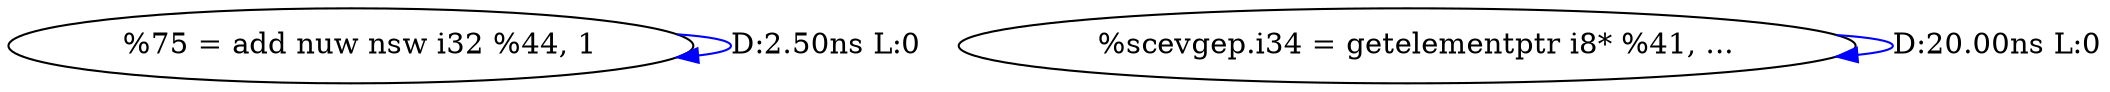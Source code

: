 digraph {
Node0x3107240[label="  %75 = add nuw nsw i32 %44, 1"];
Node0x3107240 -> Node0x3107240[label="D:2.50ns L:0",color=blue];
Node0x3107320[label="  %scevgep.i34 = getelementptr i8* %41, ..."];
Node0x3107320 -> Node0x3107320[label="D:20.00ns L:0",color=blue];
}
